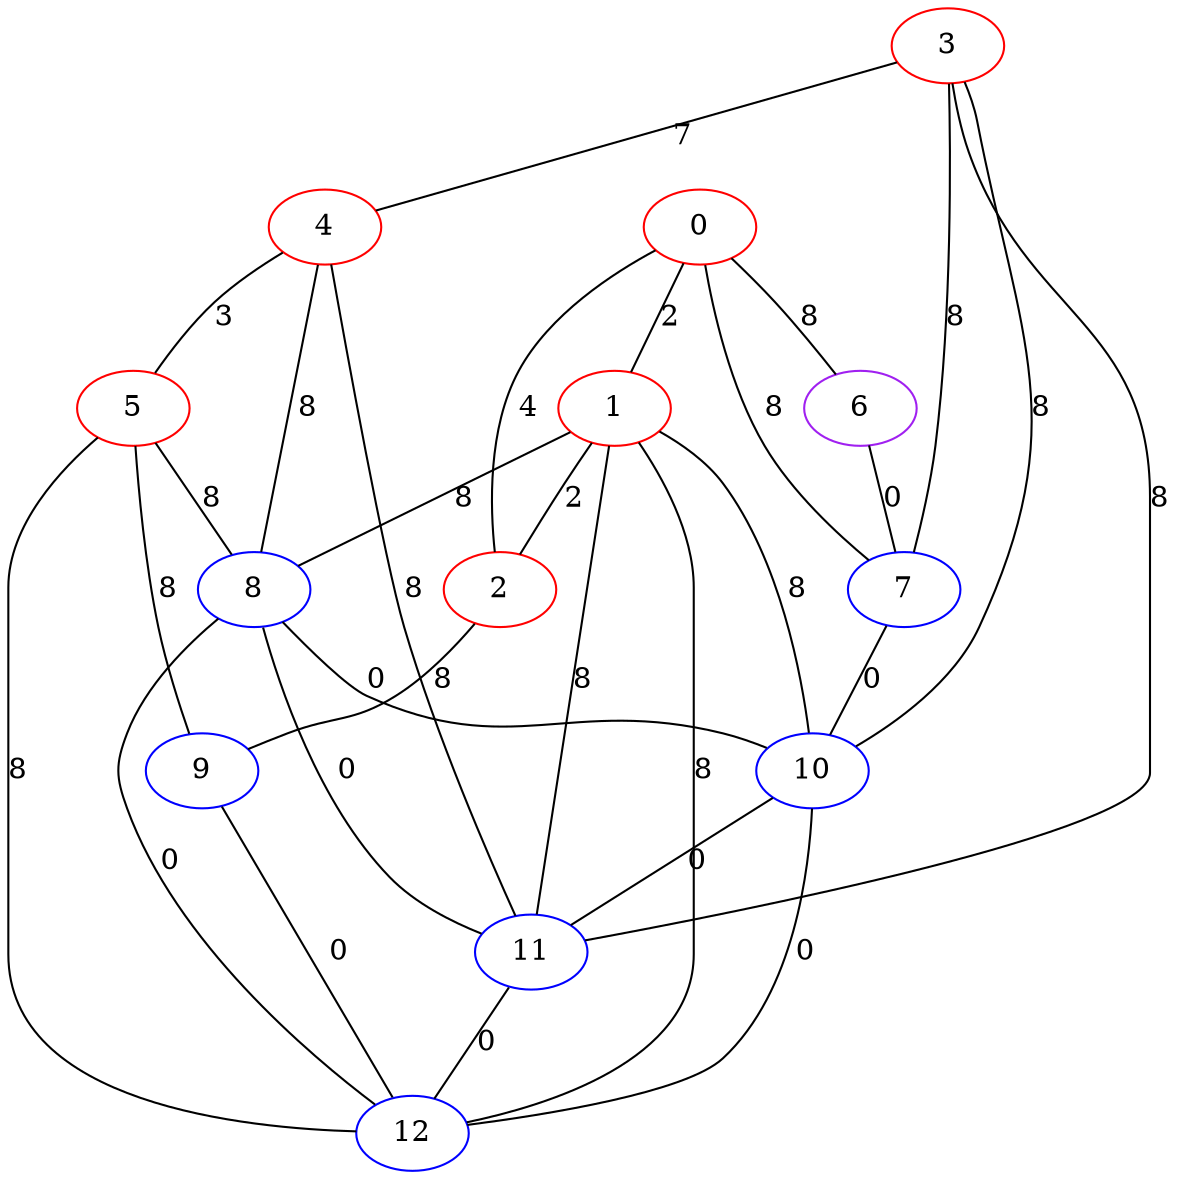 graph "" {
0 [color=red, weight=1];
1 [color=red, weight=1];
2 [color=red, weight=1];
3 [color=red, weight=1];
4 [color=red, weight=1];
5 [color=red, weight=1];
6 [color=purple, weight=4];
7 [color=blue, weight=3];
8 [color=blue, weight=3];
9 [color=blue, weight=3];
10 [color=blue, weight=3];
11 [color=blue, weight=3];
12 [color=blue, weight=3];
0 -- 1  [key=0, label=2];
0 -- 2  [key=0, label=4];
0 -- 6  [key=0, label=8];
0 -- 7  [key=0, label=8];
1 -- 2  [key=0, label=2];
1 -- 8  [key=0, label=8];
1 -- 10  [key=0, label=8];
1 -- 11  [key=0, label=8];
1 -- 12  [key=0, label=8];
2 -- 9  [key=0, label=8];
3 -- 10  [key=0, label=8];
3 -- 11  [key=0, label=8];
3 -- 4  [key=0, label=7];
3 -- 7  [key=0, label=8];
4 -- 11  [key=0, label=8];
4 -- 8  [key=0, label=8];
4 -- 5  [key=0, label=3];
5 -- 8  [key=0, label=8];
5 -- 9  [key=0, label=8];
5 -- 12  [key=0, label=8];
6 -- 7  [key=0, label=0];
7 -- 10  [key=0, label=0];
8 -- 10  [key=0, label=0];
8 -- 11  [key=0, label=0];
8 -- 12  [key=0, label=0];
9 -- 12  [key=0, label=0];
10 -- 11  [key=0, label=0];
10 -- 12  [key=0, label=0];
11 -- 12  [key=0, label=0];
}
